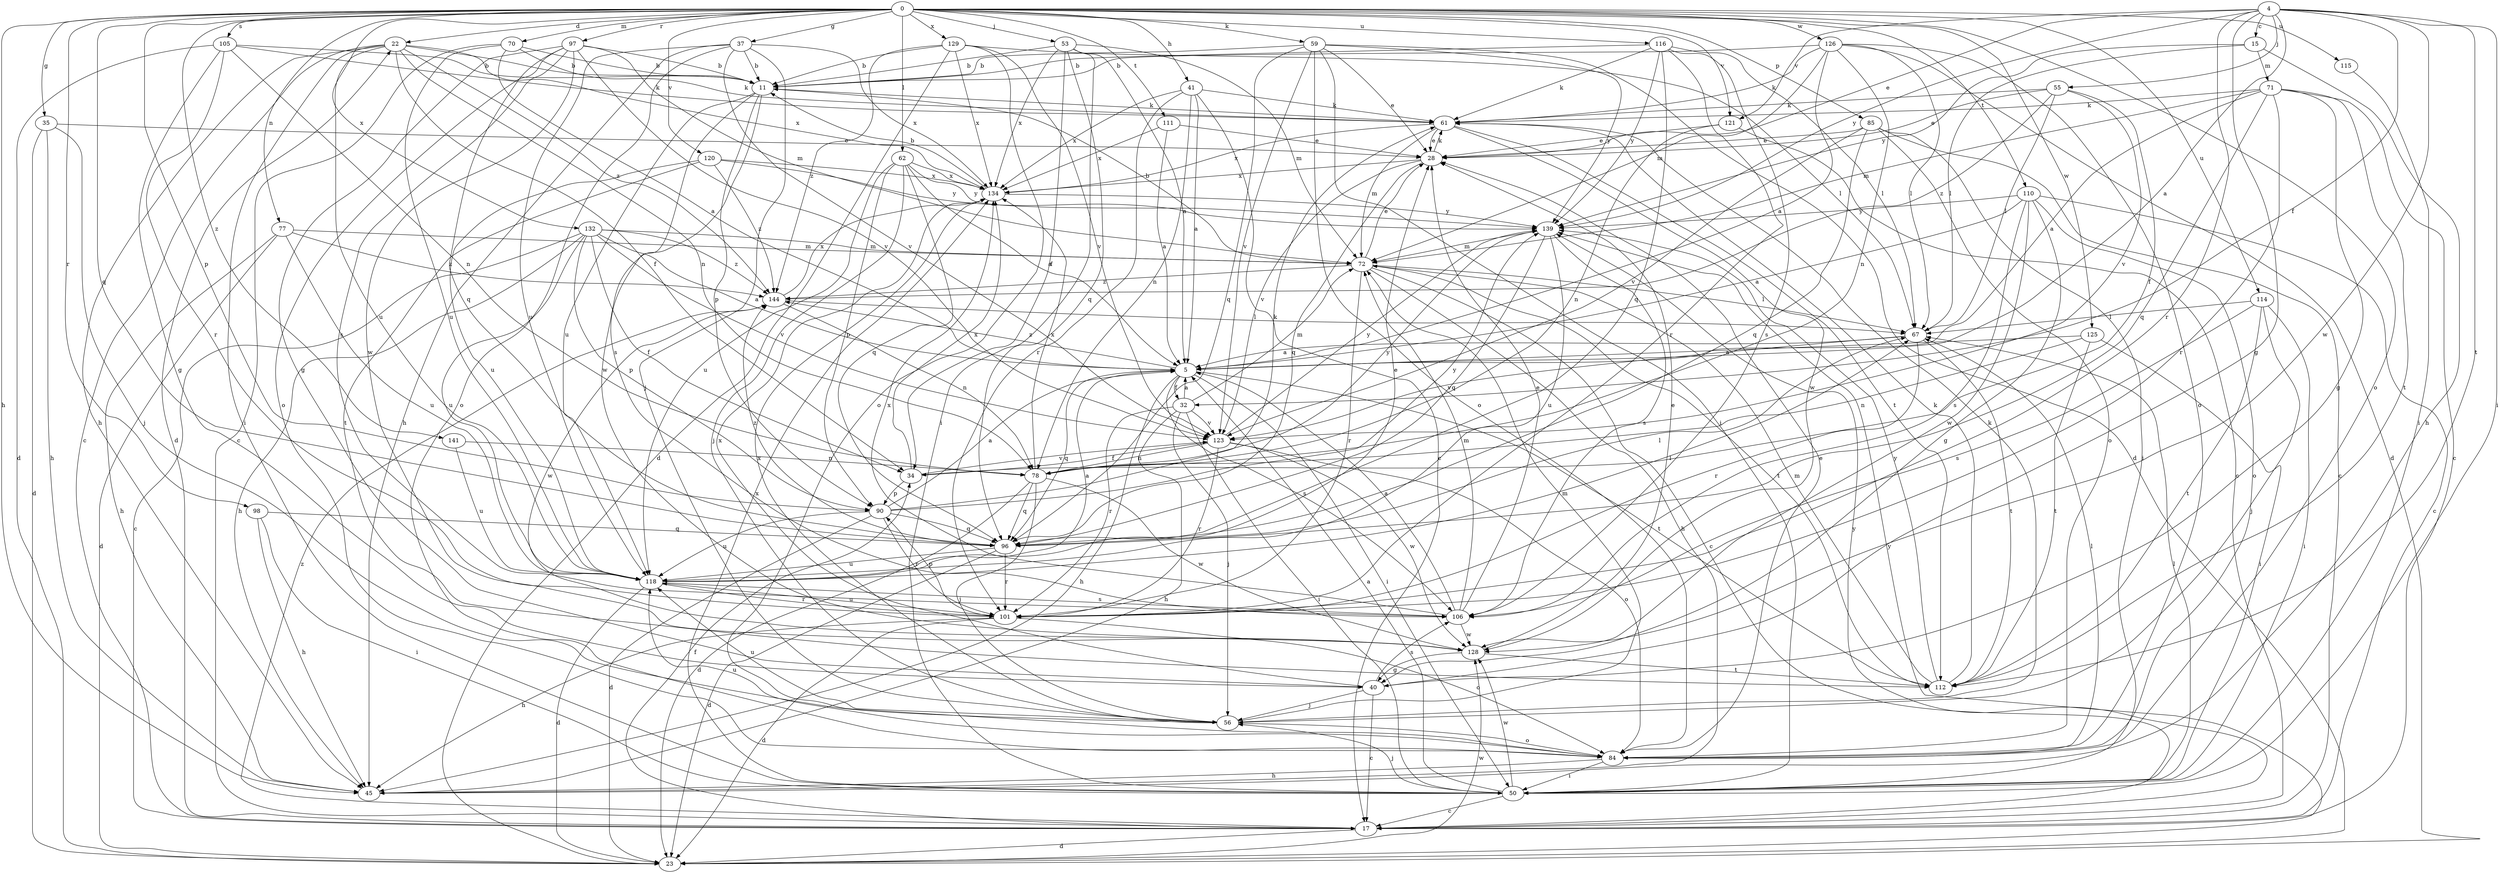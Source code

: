 strict digraph  {
0;
4;
5;
11;
15;
17;
22;
23;
28;
32;
34;
35;
37;
40;
41;
45;
50;
53;
55;
56;
59;
61;
62;
67;
70;
71;
72;
77;
78;
84;
85;
90;
96;
97;
98;
101;
105;
106;
110;
111;
112;
114;
115;
116;
118;
120;
121;
123;
125;
126;
128;
129;
132;
134;
139;
141;
144;
0 -> 22  [label=d];
0 -> 35  [label=g];
0 -> 37  [label=g];
0 -> 41  [label=h];
0 -> 45  [label=h];
0 -> 53  [label=j];
0 -> 59  [label=k];
0 -> 62  [label=l];
0 -> 70  [label=m];
0 -> 77  [label=n];
0 -> 84  [label=o];
0 -> 85  [label=p];
0 -> 90  [label=p];
0 -> 96  [label=q];
0 -> 97  [label=r];
0 -> 98  [label=r];
0 -> 105  [label=s];
0 -> 110  [label=t];
0 -> 111  [label=t];
0 -> 114  [label=u];
0 -> 115  [label=u];
0 -> 116  [label=u];
0 -> 120  [label=v];
0 -> 121  [label=v];
0 -> 125  [label=w];
0 -> 126  [label=w];
0 -> 129  [label=x];
0 -> 132  [label=x];
0 -> 141  [label=z];
4 -> 5  [label=a];
4 -> 15  [label=c];
4 -> 28  [label=e];
4 -> 32  [label=f];
4 -> 40  [label=g];
4 -> 50  [label=i];
4 -> 55  [label=j];
4 -> 101  [label=r];
4 -> 112  [label=t];
4 -> 121  [label=v];
4 -> 128  [label=w];
4 -> 139  [label=y];
5 -> 32  [label=f];
5 -> 45  [label=h];
5 -> 50  [label=i];
5 -> 96  [label=q];
5 -> 106  [label=s];
5 -> 112  [label=t];
5 -> 144  [label=z];
11 -> 61  [label=k];
11 -> 90  [label=p];
11 -> 106  [label=s];
11 -> 118  [label=u];
11 -> 128  [label=w];
15 -> 45  [label=h];
15 -> 67  [label=l];
15 -> 71  [label=m];
15 -> 139  [label=y];
17 -> 22  [label=d];
17 -> 23  [label=d];
17 -> 34  [label=f];
17 -> 139  [label=y];
17 -> 144  [label=z];
22 -> 11  [label=b];
22 -> 17  [label=c];
22 -> 34  [label=f];
22 -> 45  [label=h];
22 -> 50  [label=i];
22 -> 78  [label=n];
22 -> 118  [label=u];
22 -> 134  [label=x];
22 -> 144  [label=z];
23 -> 128  [label=w];
23 -> 139  [label=y];
28 -> 61  [label=k];
28 -> 96  [label=q];
28 -> 123  [label=v];
28 -> 134  [label=x];
32 -> 5  [label=a];
32 -> 45  [label=h];
32 -> 50  [label=i];
32 -> 56  [label=j];
32 -> 72  [label=m];
32 -> 101  [label=r];
32 -> 123  [label=v];
34 -> 90  [label=p];
34 -> 123  [label=v];
34 -> 134  [label=x];
35 -> 23  [label=d];
35 -> 28  [label=e];
35 -> 45  [label=h];
35 -> 56  [label=j];
37 -> 11  [label=b];
37 -> 45  [label=h];
37 -> 56  [label=j];
37 -> 84  [label=o];
37 -> 118  [label=u];
37 -> 123  [label=v];
37 -> 134  [label=x];
40 -> 17  [label=c];
40 -> 56  [label=j];
40 -> 106  [label=s];
40 -> 134  [label=x];
41 -> 5  [label=a];
41 -> 17  [label=c];
41 -> 61  [label=k];
41 -> 78  [label=n];
41 -> 101  [label=r];
41 -> 134  [label=x];
50 -> 5  [label=a];
50 -> 17  [label=c];
50 -> 56  [label=j];
50 -> 67  [label=l];
50 -> 128  [label=w];
50 -> 134  [label=x];
53 -> 5  [label=a];
53 -> 11  [label=b];
53 -> 34  [label=f];
53 -> 50  [label=i];
53 -> 72  [label=m];
53 -> 96  [label=q];
53 -> 134  [label=x];
55 -> 28  [label=e];
55 -> 34  [label=f];
55 -> 61  [label=k];
55 -> 67  [label=l];
55 -> 123  [label=v];
55 -> 144  [label=z];
56 -> 61  [label=k];
56 -> 72  [label=m];
56 -> 84  [label=o];
56 -> 118  [label=u];
56 -> 134  [label=x];
59 -> 11  [label=b];
59 -> 23  [label=d];
59 -> 28  [label=e];
59 -> 50  [label=i];
59 -> 84  [label=o];
59 -> 96  [label=q];
59 -> 123  [label=v];
59 -> 139  [label=y];
61 -> 28  [label=e];
61 -> 72  [label=m];
61 -> 112  [label=t];
61 -> 128  [label=w];
61 -> 134  [label=x];
62 -> 5  [label=a];
62 -> 56  [label=j];
62 -> 90  [label=p];
62 -> 96  [label=q];
62 -> 118  [label=u];
62 -> 134  [label=x];
62 -> 139  [label=y];
67 -> 5  [label=a];
67 -> 101  [label=r];
67 -> 112  [label=t];
67 -> 123  [label=v];
70 -> 5  [label=a];
70 -> 11  [label=b];
70 -> 17  [label=c];
70 -> 61  [label=k];
70 -> 118  [label=u];
71 -> 5  [label=a];
71 -> 17  [label=c];
71 -> 40  [label=g];
71 -> 61  [label=k];
71 -> 72  [label=m];
71 -> 96  [label=q];
71 -> 101  [label=r];
71 -> 112  [label=t];
72 -> 11  [label=b];
72 -> 17  [label=c];
72 -> 28  [label=e];
72 -> 45  [label=h];
72 -> 67  [label=l];
72 -> 101  [label=r];
72 -> 112  [label=t];
72 -> 144  [label=z];
77 -> 23  [label=d];
77 -> 45  [label=h];
77 -> 72  [label=m];
77 -> 118  [label=u];
77 -> 144  [label=z];
78 -> 23  [label=d];
78 -> 56  [label=j];
78 -> 96  [label=q];
78 -> 128  [label=w];
78 -> 134  [label=x];
78 -> 139  [label=y];
84 -> 28  [label=e];
84 -> 45  [label=h];
84 -> 50  [label=i];
84 -> 67  [label=l];
84 -> 118  [label=u];
85 -> 17  [label=c];
85 -> 28  [label=e];
85 -> 50  [label=i];
85 -> 84  [label=o];
85 -> 96  [label=q];
85 -> 123  [label=v];
90 -> 5  [label=a];
90 -> 23  [label=d];
90 -> 61  [label=k];
90 -> 96  [label=q];
90 -> 101  [label=r];
90 -> 118  [label=u];
90 -> 139  [label=y];
96 -> 23  [label=d];
96 -> 67  [label=l];
96 -> 101  [label=r];
96 -> 118  [label=u];
96 -> 144  [label=z];
97 -> 11  [label=b];
97 -> 40  [label=g];
97 -> 72  [label=m];
97 -> 84  [label=o];
97 -> 96  [label=q];
97 -> 106  [label=s];
97 -> 123  [label=v];
97 -> 128  [label=w];
98 -> 45  [label=h];
98 -> 50  [label=i];
98 -> 96  [label=q];
101 -> 23  [label=d];
101 -> 45  [label=h];
101 -> 84  [label=o];
101 -> 90  [label=p];
101 -> 118  [label=u];
105 -> 11  [label=b];
105 -> 23  [label=d];
105 -> 40  [label=g];
105 -> 61  [label=k];
105 -> 78  [label=n];
105 -> 101  [label=r];
106 -> 5  [label=a];
106 -> 28  [label=e];
106 -> 72  [label=m];
106 -> 128  [label=w];
106 -> 134  [label=x];
110 -> 5  [label=a];
110 -> 17  [label=c];
110 -> 40  [label=g];
110 -> 84  [label=o];
110 -> 106  [label=s];
110 -> 128  [label=w];
110 -> 139  [label=y];
111 -> 5  [label=a];
111 -> 28  [label=e];
111 -> 134  [label=x];
112 -> 61  [label=k];
112 -> 72  [label=m];
112 -> 139  [label=y];
114 -> 50  [label=i];
114 -> 56  [label=j];
114 -> 67  [label=l];
114 -> 106  [label=s];
114 -> 112  [label=t];
115 -> 50  [label=i];
116 -> 11  [label=b];
116 -> 61  [label=k];
116 -> 67  [label=l];
116 -> 96  [label=q];
116 -> 101  [label=r];
116 -> 106  [label=s];
116 -> 139  [label=y];
118 -> 5  [label=a];
118 -> 23  [label=d];
118 -> 28  [label=e];
118 -> 67  [label=l];
118 -> 101  [label=r];
118 -> 106  [label=s];
120 -> 112  [label=t];
120 -> 118  [label=u];
120 -> 134  [label=x];
120 -> 139  [label=y];
120 -> 144  [label=z];
121 -> 17  [label=c];
121 -> 28  [label=e];
121 -> 78  [label=n];
123 -> 34  [label=f];
123 -> 78  [label=n];
123 -> 84  [label=o];
123 -> 101  [label=r];
123 -> 128  [label=w];
123 -> 139  [label=y];
125 -> 5  [label=a];
125 -> 50  [label=i];
125 -> 78  [label=n];
125 -> 112  [label=t];
126 -> 5  [label=a];
126 -> 11  [label=b];
126 -> 23  [label=d];
126 -> 61  [label=k];
126 -> 67  [label=l];
126 -> 72  [label=m];
126 -> 78  [label=n];
126 -> 84  [label=o];
128 -> 28  [label=e];
128 -> 40  [label=g];
128 -> 112  [label=t];
129 -> 11  [label=b];
129 -> 23  [label=d];
129 -> 67  [label=l];
129 -> 84  [label=o];
129 -> 123  [label=v];
129 -> 134  [label=x];
129 -> 144  [label=z];
132 -> 5  [label=a];
132 -> 17  [label=c];
132 -> 34  [label=f];
132 -> 45  [label=h];
132 -> 72  [label=m];
132 -> 90  [label=p];
132 -> 118  [label=u];
132 -> 123  [label=v];
132 -> 144  [label=z];
134 -> 11  [label=b];
134 -> 139  [label=y];
139 -> 72  [label=m];
139 -> 96  [label=q];
139 -> 106  [label=s];
139 -> 118  [label=u];
141 -> 78  [label=n];
141 -> 118  [label=u];
144 -> 67  [label=l];
144 -> 78  [label=n];
144 -> 128  [label=w];
144 -> 134  [label=x];
}
